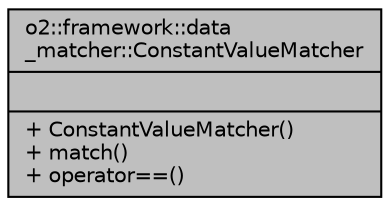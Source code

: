 digraph "o2::framework::data_matcher::ConstantValueMatcher"
{
 // INTERACTIVE_SVG=YES
  bgcolor="transparent";
  edge [fontname="Helvetica",fontsize="10",labelfontname="Helvetica",labelfontsize="10"];
  node [fontname="Helvetica",fontsize="10",shape=record];
  Node1 [label="{o2::framework::data\l_matcher::ConstantValueMatcher\n||+ ConstantValueMatcher()\l+ match()\l+ operator==()\l}",height=0.2,width=0.4,color="black", fillcolor="grey75", style="filled" fontcolor="black"];
}
